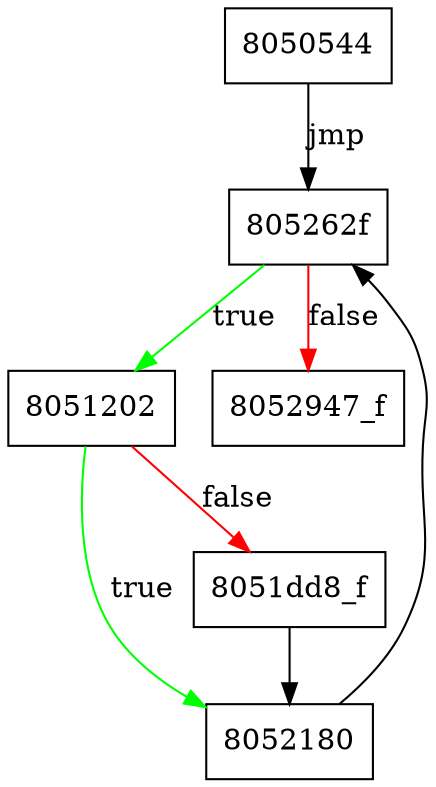 digraph fun_8050544 {
node [shape = box];
0 [label="8050544"];
2 [label="8051202"];
3 [label="805262f"];
6 [label="8052947_f"];
13 [label="8052180"];
14 [label="8051dd8_f"];
0 -> 3 [label=jmp];
2 -> 13 [label=true, color=green];
2 -> 14 [label=false, color=red];
3 -> 2 [label=true, color=green];
3 -> 6 [label=false, color=red];
13 -> 3;
14 -> 13;
}

digraph fun_8049c62 {
node [shape = box];
0 [label="8049c62"];
2 [label="804a1a1"];
3 [label="804fbf6"];
6 [label="804fe78_f"];
0 -> 3 [label=jmp];
2 -> 3;
3 -> 2 [label=true, color=green];
3 -> 6 [label=false, color=red];
}

digraph fun_804896e {
node [shape = box];
0 [label="804896e"];
3 [label="80492e8_f"];
4 [label="8049592"];
5 [label="8049776"];
0 -> 3 [label=false, color=red];
0 -> 4 [label=true, color=green];
3 -> 5 [label=jmp];
4 -> 5;
}


digraph calls {
fun_8050544 -> fun_804896e;
fun_8050544 -> fun_8049c62;
}